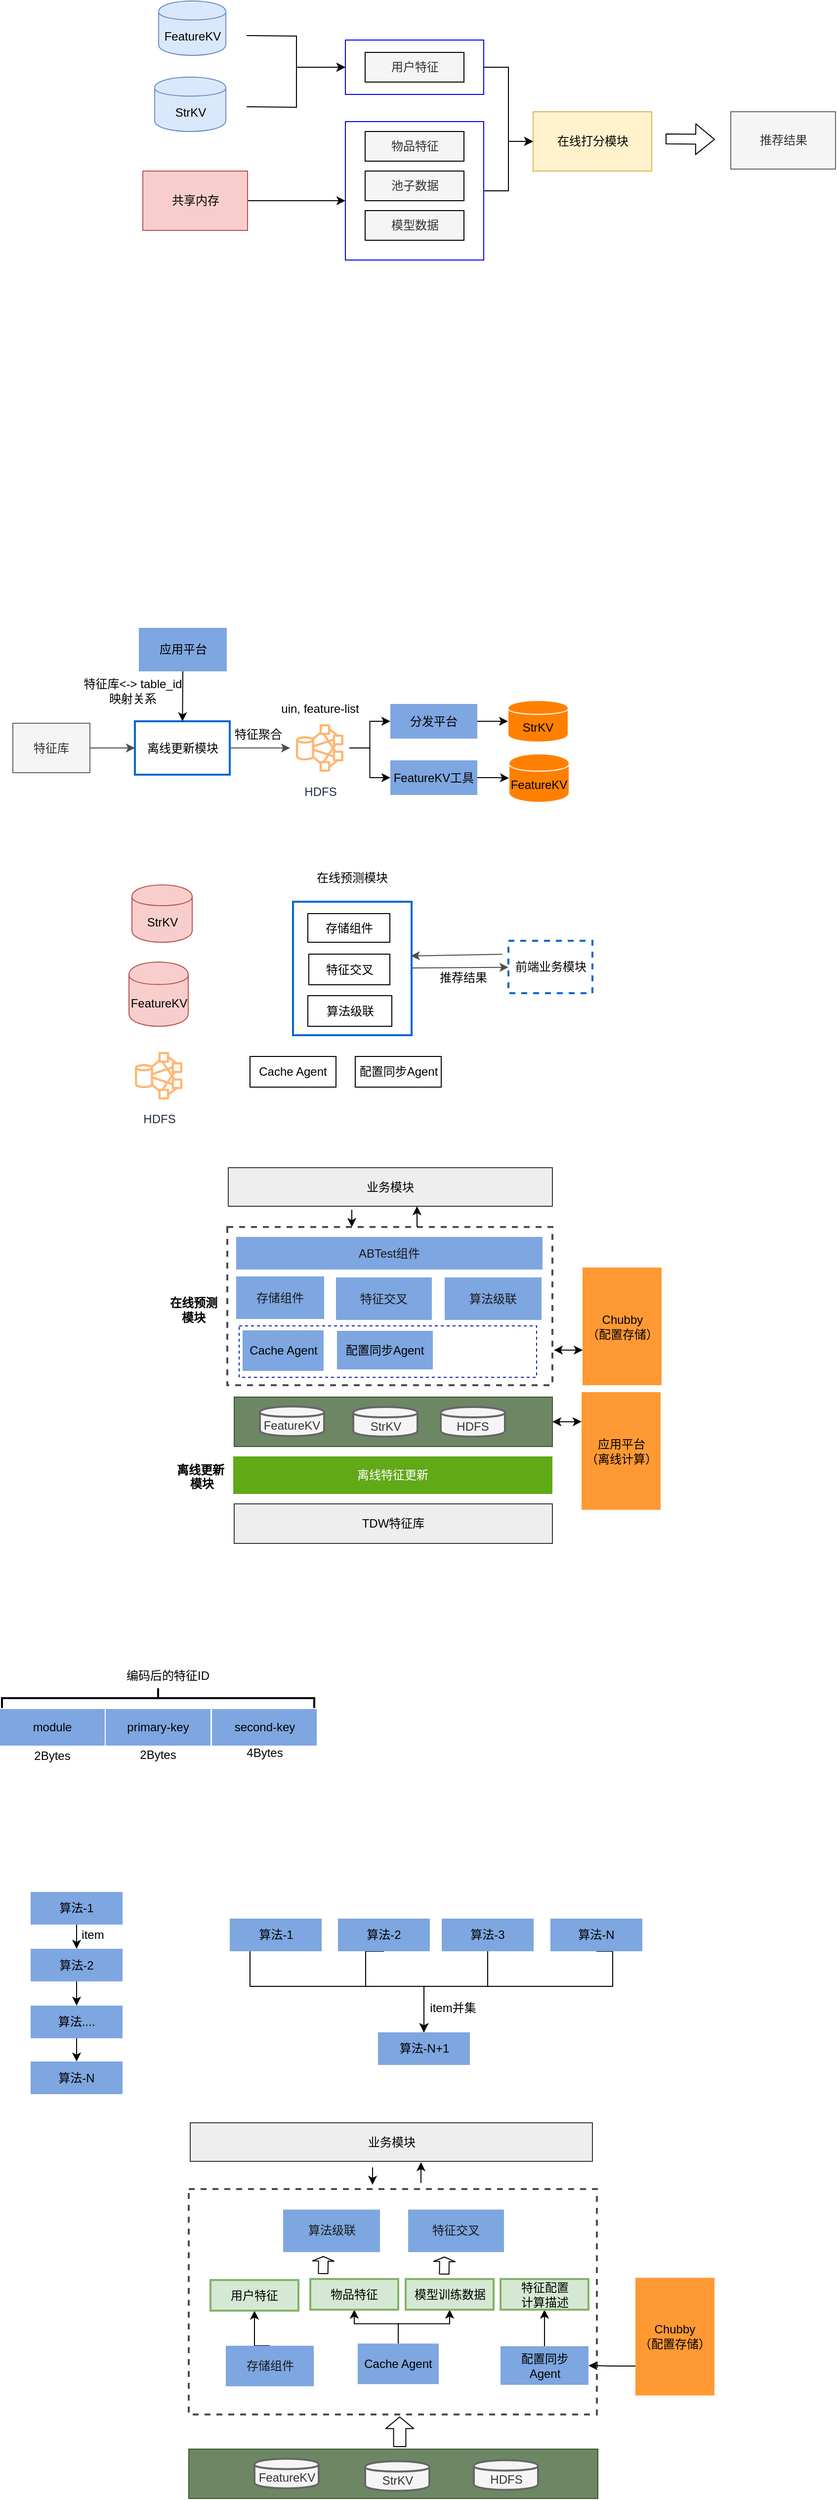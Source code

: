 <mxfile version="10.6.0" type="github"><diagram id="fkKOYURBRGU0O-KYmAww" name="Page-1"><mxGraphModel dx="910" dy="333" grid="0" gridSize="10" guides="1" tooltips="1" connect="1" arrows="1" fold="1" page="1" pageScale="1" pageWidth="827" pageHeight="1169" math="0" shadow="0"><root><mxCell id="0"/><mxCell id="1" parent="0"/><mxCell id="wicH6CSJivnfy9QZkRJA-67" value="" style="rounded=0;whiteSpace=wrap;html=1;strokeColor=#666666;strokeWidth=1;fillColor=#f5f5f5;dashed=1;fontColor=#333333;" vertex="1" parent="1"><mxGeometry x="524" y="1434.5" width="318" height="50" as="geometry"/></mxCell><mxCell id="wicH6CSJivnfy9QZkRJA-59" value="" style="rounded=0;whiteSpace=wrap;html=1;strokeColor=#4D4D4D;fillColor=#ffffff;dashed=1;strokeWidth=2;" vertex="1" parent="1"><mxGeometry x="521" y="1330" width="329" height="160" as="geometry"/></mxCell><mxCell id="wicH6CSJivnfy9QZkRJA-1" style="edgeStyle=orthogonalEdgeStyle;rounded=0;orthogonalLoop=1;jettySize=auto;html=1;exitX=1;exitY=0.5;exitDx=0;exitDy=0;entryX=0;entryY=0.5;entryDx=0;entryDy=0;" edge="1" parent="1" target="wicH6CSJivnfy9QZkRJA-4"><mxGeometry relative="1" as="geometry"><mxPoint x="540.5" y="125" as="sourcePoint"/></mxGeometry></mxCell><mxCell id="wicH6CSJivnfy9QZkRJA-2" style="edgeStyle=orthogonalEdgeStyle;rounded=0;orthogonalLoop=1;jettySize=auto;html=1;exitX=1;exitY=0.5;exitDx=0;exitDy=0;entryX=0;entryY=0.5;entryDx=0;entryDy=0;" edge="1" parent="1" target="wicH6CSJivnfy9QZkRJA-4"><mxGeometry relative="1" as="geometry"><mxPoint x="640.5" y="172" as="targetPoint"/><mxPoint x="540.5" y="197" as="sourcePoint"/></mxGeometry></mxCell><mxCell id="wicH6CSJivnfy9QZkRJA-3" style="edgeStyle=orthogonalEdgeStyle;rounded=0;orthogonalLoop=1;jettySize=auto;html=1;exitX=1;exitY=0.5;exitDx=0;exitDy=0;entryX=0;entryY=0.5;entryDx=0;entryDy=0;" edge="1" parent="1" source="wicH6CSJivnfy9QZkRJA-4" target="wicH6CSJivnfy9QZkRJA-13"><mxGeometry relative="1" as="geometry"/></mxCell><mxCell id="wicH6CSJivnfy9QZkRJA-4" value="" style="rounded=0;whiteSpace=wrap;html=1;labelBorderColor=#3399FF;strokeColor=#0000FF;" vertex="1" parent="1"><mxGeometry x="640.5" y="129.5" width="140" height="55" as="geometry"/></mxCell><mxCell id="wicH6CSJivnfy9QZkRJA-5" style="edgeStyle=orthogonalEdgeStyle;rounded=0;orthogonalLoop=1;jettySize=auto;html=1;exitX=1;exitY=0.5;exitDx=0;exitDy=0;entryX=0;entryY=0.5;entryDx=0;entryDy=0;" edge="1" parent="1" source="wicH6CSJivnfy9QZkRJA-6" target="wicH6CSJivnfy9QZkRJA-13"><mxGeometry relative="1" as="geometry"/></mxCell><mxCell id="wicH6CSJivnfy9QZkRJA-6" value="" style="rounded=0;whiteSpace=wrap;html=1;strokeColor=#0000FF;" vertex="1" parent="1"><mxGeometry x="640.5" y="212" width="140" height="140" as="geometry"/></mxCell><mxCell id="wicH6CSJivnfy9QZkRJA-7" value="物品特征" style="rounded=0;whiteSpace=wrap;html=1;fillColor=#f5f5f5;strokeColor=#000000;fontColor=#333333;" vertex="1" parent="1"><mxGeometry x="660.5" y="222" width="100" height="30" as="geometry"/></mxCell><mxCell id="wicH6CSJivnfy9QZkRJA-8" value="池子数据" style="rounded=0;whiteSpace=wrap;html=1;fillColor=#f5f5f5;strokeColor=#000000;fontColor=#333333;" vertex="1" parent="1"><mxGeometry x="660.5" y="262" width="100" height="30" as="geometry"/></mxCell><mxCell id="wicH6CSJivnfy9QZkRJA-9" value="模型数据" style="rounded=0;whiteSpace=wrap;html=1;fillColor=#f5f5f5;strokeColor=#000000;fontColor=#333333;" vertex="1" parent="1"><mxGeometry x="660.5" y="302" width="100" height="30" as="geometry"/></mxCell><mxCell id="wicH6CSJivnfy9QZkRJA-10" value="用户特征" style="rounded=0;whiteSpace=wrap;html=1;fillColor=#f5f5f5;strokeColor=#000000;fontColor=#333333;" vertex="1" parent="1"><mxGeometry x="660.5" y="142" width="100" height="30" as="geometry"/></mxCell><mxCell id="wicH6CSJivnfy9QZkRJA-11" style="edgeStyle=orthogonalEdgeStyle;rounded=0;orthogonalLoop=1;jettySize=auto;html=1;exitX=1;exitY=0.5;exitDx=0;exitDy=0;entryX=0;entryY=0.571;entryDx=0;entryDy=0;entryPerimeter=0;" edge="1" parent="1" source="wicH6CSJivnfy9QZkRJA-12" target="wicH6CSJivnfy9QZkRJA-6"><mxGeometry relative="1" as="geometry"/></mxCell><mxCell id="wicH6CSJivnfy9QZkRJA-12" value="共享内存" style="rounded=0;whiteSpace=wrap;html=1;fillColor=#f8cecc;strokeColor=#b85450;" vertex="1" parent="1"><mxGeometry x="435.5" y="262" width="106" height="60" as="geometry"/></mxCell><mxCell id="wicH6CSJivnfy9QZkRJA-13" value="在线打分模块" style="rounded=0;whiteSpace=wrap;html=1;fillColor=#fff2cc;strokeColor=#d6b656;" vertex="1" parent="1"><mxGeometry x="830.5" y="202" width="120" height="60" as="geometry"/></mxCell><mxCell id="wicH6CSJivnfy9QZkRJA-14" value="" style="shape=flexArrow;endArrow=classic;html=1;" edge="1" parent="1"><mxGeometry width="50" height="50" relative="1" as="geometry"><mxPoint x="964.5" y="229.5" as="sourcePoint"/><mxPoint x="1014.5" y="230" as="targetPoint"/></mxGeometry></mxCell><mxCell id="wicH6CSJivnfy9QZkRJA-15" value="推荐结果" style="rounded=0;whiteSpace=wrap;html=1;fillColor=#f5f5f5;strokeColor=#666666;fontColor=#333333;" vertex="1" parent="1"><mxGeometry x="1030.5" y="202" width="106" height="58" as="geometry"/></mxCell><mxCell id="wicH6CSJivnfy9QZkRJA-16" value="FeatureKV" style="shape=cylinder;whiteSpace=wrap;html=1;boundedLbl=1;backgroundOutline=1;fillColor=#dae8fc;strokeColor=#6c8ebf;" vertex="1" parent="1"><mxGeometry x="451.5" y="90" width="68" height="55" as="geometry"/></mxCell><mxCell id="wicH6CSJivnfy9QZkRJA-17" value="StrKV" style="shape=cylinder;whiteSpace=wrap;html=1;boundedLbl=1;backgroundOutline=1;fillColor=#dae8fc;strokeColor=#6c8ebf;" vertex="1" parent="1"><mxGeometry x="447.5" y="167" width="72" height="55" as="geometry"/></mxCell><mxCell id="wicH6CSJivnfy9QZkRJA-18" value="" style="edgeStyle=orthogonalEdgeStyle;rounded=0;orthogonalLoop=1;jettySize=auto;html=1;strokeColor=#4D4D4D;" edge="1" parent="1" source="wicH6CSJivnfy9QZkRJA-19" target="wicH6CSJivnfy9QZkRJA-21"><mxGeometry relative="1" as="geometry"/></mxCell><mxCell id="wicH6CSJivnfy9QZkRJA-19" value="特征库" style="rounded=0;whiteSpace=wrap;html=1;strokeColor=#666666;fillColor=#f5f5f5;fontColor=#333333;" vertex="1" parent="1"><mxGeometry x="304" y="820.5" width="78" height="50" as="geometry"/></mxCell><mxCell id="wicH6CSJivnfy9QZkRJA-20" value="" style="edgeStyle=orthogonalEdgeStyle;rounded=0;orthogonalLoop=1;jettySize=auto;html=1;strokeColor=#4D4D4D;" edge="1" parent="1" source="wicH6CSJivnfy9QZkRJA-21" target="wicH6CSJivnfy9QZkRJA-26"><mxGeometry relative="1" as="geometry"/></mxCell><mxCell id="wicH6CSJivnfy9QZkRJA-21" value="离线更新模块" style="rounded=0;whiteSpace=wrap;html=1;strokeColor=#0066CC;strokeWidth=2;" vertex="1" parent="1"><mxGeometry x="427.5" y="818.5" width="96" height="54" as="geometry"/></mxCell><mxCell id="wicH6CSJivnfy9QZkRJA-22" value="StrKV" style="shape=cylinder;whiteSpace=wrap;html=1;boundedLbl=1;backgroundOutline=1;strokeColor=#FFFFFF;fillColor=#FF8000;" vertex="1" parent="1"><mxGeometry x="805" y="797.5" width="61" height="42" as="geometry"/></mxCell><mxCell id="wicH6CSJivnfy9QZkRJA-23" value="FeatureKV" style="shape=cylinder;whiteSpace=wrap;html=1;boundedLbl=1;backgroundOutline=1;strokeColor=#FFFFFF;fillColor=#FF8000;" vertex="1" parent="1"><mxGeometry x="806" y="851.5" width="61" height="49" as="geometry"/></mxCell><mxCell id="wicH6CSJivnfy9QZkRJA-95" style="edgeStyle=orthogonalEdgeStyle;rounded=0;orthogonalLoop=1;jettySize=auto;html=1;entryX=0;entryY=0.5;entryDx=0;entryDy=0;startArrow=none;startFill=0;" edge="1" parent="1" source="wicH6CSJivnfy9QZkRJA-26" target="wicH6CSJivnfy9QZkRJA-93"><mxGeometry relative="1" as="geometry"/></mxCell><mxCell id="wicH6CSJivnfy9QZkRJA-96" style="edgeStyle=orthogonalEdgeStyle;rounded=0;orthogonalLoop=1;jettySize=auto;html=1;entryX=0;entryY=0.5;entryDx=0;entryDy=0;startArrow=none;startFill=0;" edge="1" parent="1" source="wicH6CSJivnfy9QZkRJA-26" target="wicH6CSJivnfy9QZkRJA-94"><mxGeometry relative="1" as="geometry"/></mxCell><mxCell id="wicH6CSJivnfy9QZkRJA-26" value="HDFS&lt;br&gt;" style="outlineConnect=0;fontColor=#232F3E;gradientColor=none;strokeColor=#FFB570;fillColor=#ffffff;dashed=0;verticalLabelPosition=bottom;verticalAlign=top;align=center;html=1;fontSize=12;fontStyle=0;aspect=fixed;shape=mxgraph.aws4.resourceIcon;resIcon=mxgraph.aws4.hdfs_cluster;" vertex="1" parent="1"><mxGeometry x="584.5" y="815.5" width="60" height="60" as="geometry"/></mxCell><mxCell id="wicH6CSJivnfy9QZkRJA-27" value="uin, feature-list&lt;br&gt;" style="text;html=1;strokeColor=none;fillColor=none;align=center;verticalAlign=middle;whiteSpace=wrap;rounded=0;" vertex="1" parent="1"><mxGeometry x="555.5" y="795.5" width="118" height="20" as="geometry"/></mxCell><mxCell id="wicH6CSJivnfy9QZkRJA-28" value="特征聚合" style="text;html=1;strokeColor=none;fillColor=none;align=center;verticalAlign=middle;whiteSpace=wrap;rounded=0;" vertex="1" parent="1"><mxGeometry x="525.5" y="822" width="53" height="20" as="geometry"/></mxCell><mxCell id="wicH6CSJivnfy9QZkRJA-29" value="StrKV" style="shape=cylinder;whiteSpace=wrap;html=1;boundedLbl=1;backgroundOutline=1;strokeColor=#b85450;fillColor=#f8cecc;" vertex="1" parent="1"><mxGeometry x="424.5" y="984" width="61" height="58" as="geometry"/></mxCell><mxCell id="wicH6CSJivnfy9QZkRJA-30" value="FeatureKV" style="shape=cylinder;whiteSpace=wrap;html=1;boundedLbl=1;backgroundOutline=1;strokeColor=#b85450;fillColor=#f8cecc;" vertex="1" parent="1"><mxGeometry x="421.5" y="1062" width="60" height="65" as="geometry"/></mxCell><mxCell id="wicH6CSJivnfy9QZkRJA-31" value="" style="edgeStyle=none;rounded=0;orthogonalLoop=1;jettySize=auto;html=1;startArrow=none;startFill=0;strokeColor=#4D4D4D;" edge="1" parent="1" source="wicH6CSJivnfy9QZkRJA-32" target="wicH6CSJivnfy9QZkRJA-37"><mxGeometry relative="1" as="geometry"/></mxCell><mxCell id="wicH6CSJivnfy9QZkRJA-32" value="" style="rounded=0;whiteSpace=wrap;html=1;strokeColor=#0066CC;strokeWidth=2;" vertex="1" parent="1"><mxGeometry x="587.5" y="1001" width="120" height="135" as="geometry"/></mxCell><mxCell id="wicH6CSJivnfy9QZkRJA-33" value="Cache Agent" style="rounded=0;whiteSpace=wrap;html=1;strokeColor=#000000;" vertex="1" parent="1"><mxGeometry x="544" y="1157.5" width="87" height="31" as="geometry"/></mxCell><mxCell id="wicH6CSJivnfy9QZkRJA-34" value="存储组件" style="rounded=0;whiteSpace=wrap;html=1;strokeColor=#000000;" vertex="1" parent="1"><mxGeometry x="602.5" y="1013" width="83" height="29" as="geometry"/></mxCell><mxCell id="wicH6CSJivnfy9QZkRJA-35" value="在线预测模块" style="text;html=1;strokeColor=none;fillColor=none;align=center;verticalAlign=middle;whiteSpace=wrap;rounded=0;" vertex="1" parent="1"><mxGeometry x="610" y="967" width="75" height="20" as="geometry"/></mxCell><mxCell id="wicH6CSJivnfy9QZkRJA-36" style="edgeStyle=none;rounded=0;orthogonalLoop=1;jettySize=auto;html=1;exitX=0;exitY=0.25;exitDx=0;exitDy=0;entryX=0.994;entryY=0.406;entryDx=0;entryDy=0;entryPerimeter=0;startArrow=none;startFill=0;strokeColor=#4D4D4D;" edge="1" parent="1" target="wicH6CSJivnfy9QZkRJA-32"><mxGeometry relative="1" as="geometry"><mxPoint x="799.333" y="1054.167" as="sourcePoint"/><mxPoint x="733.5" y="1054.167" as="targetPoint"/></mxGeometry></mxCell><mxCell id="wicH6CSJivnfy9QZkRJA-37" value="前端业务模块" style="rounded=0;whiteSpace=wrap;html=1;strokeColor=#0066CC;strokeWidth=2;dashed=1;gradientColor=none;" vertex="1" parent="1"><mxGeometry x="805.5" y="1040.5" width="85" height="53" as="geometry"/></mxCell><mxCell id="wicH6CSJivnfy9QZkRJA-38" value="配置同步Agent" style="rounded=0;whiteSpace=wrap;html=1;strokeColor=#000000;" vertex="1" parent="1"><mxGeometry x="650.5" y="1157.5" width="87" height="31" as="geometry"/></mxCell><mxCell id="wicH6CSJivnfy9QZkRJA-39" value="推荐结果" style="text;html=1;strokeColor=none;fillColor=none;align=center;verticalAlign=middle;whiteSpace=wrap;rounded=0;dashed=1;" vertex="1" parent="1"><mxGeometry x="734.5" y="1068" width="50" height="20" as="geometry"/></mxCell><mxCell id="wicH6CSJivnfy9QZkRJA-40" value="特征交叉" style="rounded=0;whiteSpace=wrap;html=1;strokeColor=#000000;" vertex="1" parent="1"><mxGeometry x="603.5" y="1054" width="82" height="31" as="geometry"/></mxCell><mxCell id="wicH6CSJivnfy9QZkRJA-41" value="算法级联" style="rounded=0;whiteSpace=wrap;html=1;strokeColor=#000000;" vertex="1" parent="1"><mxGeometry x="602.5" y="1096" width="85" height="31" as="geometry"/></mxCell><mxCell id="wicH6CSJivnfy9QZkRJA-42" value="HDFS&lt;br&gt;" style="outlineConnect=0;fontColor=#232F3E;gradientColor=none;strokeColor=#FFB570;fillColor=#ffffff;dashed=0;verticalLabelPosition=bottom;verticalAlign=top;align=center;html=1;fontSize=12;fontStyle=0;aspect=fixed;shape=mxgraph.aws4.resourceIcon;resIcon=mxgraph.aws4.hdfs_cluster;" vertex="1" parent="1"><mxGeometry x="421.5" y="1147" width="60" height="60" as="geometry"/></mxCell><mxCell id="wicH6CSJivnfy9QZkRJA-43" value="业务模块" style="rounded=0;whiteSpace=wrap;html=1;strokeColor=#36393d;fillColor=#eeeeee;" vertex="1" parent="1"><mxGeometry x="522" y="1270" width="328" height="39" as="geometry"/></mxCell><mxCell id="wicH6CSJivnfy9QZkRJA-44" value="&lt;font color=&quot;#1a1a1a&quot;&gt;ABTest组件&lt;/font&gt;" style="rounded=0;whiteSpace=wrap;html=1;strokeColor=none;fillColor=#7EA6E0;fontColor=#ffffff;" vertex="1" parent="1"><mxGeometry x="530" y="1340" width="310" height="33" as="geometry"/></mxCell><mxCell id="wicH6CSJivnfy9QZkRJA-47" value="&lt;font color=&quot;#1a1a1a&quot;&gt;存储组件&lt;/font&gt;" style="rounded=0;whiteSpace=wrap;html=1;strokeColor=none;fillColor=#7EA6E0;fontColor=#ffffff;" vertex="1" parent="1"><mxGeometry x="530" y="1380" width="89" height="43" as="geometry"/></mxCell><mxCell id="wicH6CSJivnfy9QZkRJA-50" value="&lt;font color=&quot;#1a1a1a&quot;&gt;特征交叉&lt;/font&gt;" style="rounded=0;whiteSpace=wrap;html=1;strokeColor=none;fillColor=#7EA6E0;fontColor=#ffffff;" vertex="1" parent="1"><mxGeometry x="631" y="1381" width="97" height="43" as="geometry"/></mxCell><mxCell id="wicH6CSJivnfy9QZkRJA-51" value="&lt;font color=&quot;#1a1a1a&quot;&gt;算法级联&lt;/font&gt;" style="rounded=0;whiteSpace=wrap;html=1;strokeColor=none;fillColor=#7EA6E0;fontColor=#ffffff;" vertex="1" parent="1"><mxGeometry x="741" y="1381" width="98" height="43" as="geometry"/></mxCell><mxCell id="wicH6CSJivnfy9QZkRJA-53" value="离线特征更新" style="rounded=0;whiteSpace=wrap;html=1;strokeColor=none;fillColor=#60a917;fontColor=#ffffff;" vertex="1" parent="1"><mxGeometry x="527" y="1562" width="323" height="38" as="geometry"/></mxCell><mxCell id="wicH6CSJivnfy9QZkRJA-73" value="" style="edgeStyle=orthogonalEdgeStyle;rounded=0;orthogonalLoop=1;jettySize=auto;html=1;entryX=0;entryY=0.25;entryDx=0;entryDy=0;startArrow=classic;startFill=1;" edge="1" parent="1" source="wicH6CSJivnfy9QZkRJA-55" target="wicH6CSJivnfy9QZkRJA-68"><mxGeometry relative="1" as="geometry"/></mxCell><mxCell id="wicH6CSJivnfy9QZkRJA-55" value="" style="rounded=0;whiteSpace=wrap;html=1;strokeColor=#3A5431;fillColor=#6d8764;fontColor=#ffffff;strokeWidth=1;" vertex="1" parent="1"><mxGeometry x="528" y="1502" width="322" height="50" as="geometry"/></mxCell><mxCell id="wicH6CSJivnfy9QZkRJA-56" value="FeatureKV" style="shape=cylinder;whiteSpace=wrap;html=1;boundedLbl=1;backgroundOutline=1;strokeColor=#666666;fillColor=#f5f5f5;fontColor=#333333;strokeWidth=2;" vertex="1" parent="1"><mxGeometry x="554" y="1511.5" width="65" height="30" as="geometry"/></mxCell><mxCell id="wicH6CSJivnfy9QZkRJA-57" value="StrKV" style="shape=cylinder;whiteSpace=wrap;html=1;boundedLbl=1;backgroundOutline=1;strokeColor=#666666;fillColor=#f5f5f5;fontColor=#333333;strokeWidth=2;" vertex="1" parent="1"><mxGeometry x="648.5" y="1512" width="65" height="30" as="geometry"/></mxCell><mxCell id="wicH6CSJivnfy9QZkRJA-58" value="HDFS" style="shape=cylinder;whiteSpace=wrap;html=1;boundedLbl=1;backgroundOutline=1;strokeColor=#666666;fillColor=#f5f5f5;fontColor=#333333;strokeWidth=2;" vertex="1" parent="1"><mxGeometry x="737" y="1512" width="65" height="30" as="geometry"/></mxCell><mxCell id="wicH6CSJivnfy9QZkRJA-60" value="TDW特征库" style="rounded=0;whiteSpace=wrap;html=1;strokeColor=#36393d;fillColor=#eeeeee;" vertex="1" parent="1"><mxGeometry x="528" y="1610" width="322" height="40" as="geometry"/></mxCell><mxCell id="wicH6CSJivnfy9QZkRJA-63" value="" style="endArrow=classic;html=1;" edge="1" parent="1"><mxGeometry width="50" height="50" relative="1" as="geometry"><mxPoint x="647" y="1320" as="sourcePoint"/><mxPoint x="647" y="1330" as="targetPoint"/><Array as="points"><mxPoint x="647" y="1310"/></Array></mxGeometry></mxCell><mxCell id="wicH6CSJivnfy9QZkRJA-66" value="" style="endArrow=classic;html=1;" edge="1" parent="1"><mxGeometry width="50" height="50" relative="1" as="geometry"><mxPoint x="713" y="1330" as="sourcePoint"/><mxPoint x="713" y="1309" as="targetPoint"/></mxGeometry></mxCell><mxCell id="wicH6CSJivnfy9QZkRJA-68" value="应用平台&lt;br&gt;（离线计算）&lt;br&gt;" style="rounded=0;whiteSpace=wrap;html=1;strokeColor=none;strokeWidth=2;fillColor=#FF9933;" vertex="1" parent="1"><mxGeometry x="879.5" y="1497" width="80" height="119" as="geometry"/></mxCell><mxCell id="wicH6CSJivnfy9QZkRJA-69" value="Chubby&lt;br&gt;（配置存储）&lt;br&gt;" style="rounded=0;whiteSpace=wrap;html=1;strokeColor=none;strokeWidth=2;fillColor=#FF9933;" vertex="1" parent="1"><mxGeometry x="880.5" y="1371" width="80" height="119" as="geometry"/></mxCell><mxCell id="wicH6CSJivnfy9QZkRJA-75" value="" style="edgeStyle=orthogonalEdgeStyle;rounded=0;orthogonalLoop=1;jettySize=auto;html=1;entryX=0;entryY=0.25;entryDx=0;entryDy=0;startArrow=classic;startFill=1;" edge="1" parent="1"><mxGeometry relative="1" as="geometry"><mxPoint x="851.5" y="1454.5" as="sourcePoint"/><mxPoint x="880.667" y="1454.5" as="targetPoint"/><Array as="points"><mxPoint x="851.5" y="1454.5"/></Array></mxGeometry></mxCell><mxCell id="wicH6CSJivnfy9QZkRJA-76" value="&lt;b&gt;在线预测&lt;br&gt;模块&lt;/b&gt;" style="text;html=1;strokeColor=none;fillColor=none;align=center;verticalAlign=middle;whiteSpace=wrap;rounded=0;" vertex="1" parent="1"><mxGeometry x="460" y="1404" width="54" height="20" as="geometry"/></mxCell><mxCell id="wicH6CSJivnfy9QZkRJA-78" value="&lt;b&gt;离线更新&lt;br&gt;&amp;nbsp; &amp;nbsp; 模块&lt;/b&gt;" style="text;html=1;" vertex="1" parent="1"><mxGeometry x="468.167" y="1561.833" width="92" height="28" as="geometry"/></mxCell><mxCell id="wicH6CSJivnfy9QZkRJA-80" value="" style="rounded=0;whiteSpace=wrap;html=1;dashed=1;strokeColor=#001DBC;strokeWidth=1;fillColor=none;fontColor=#ffffff;" vertex="1" parent="1"><mxGeometry x="533" y="1430" width="301" height="52" as="geometry"/></mxCell><mxCell id="wicH6CSJivnfy9QZkRJA-52" value="配置同步Agent" style="rounded=0;whiteSpace=wrap;html=1;strokeColor=none;fillColor=#7EA6E0;" vertex="1" parent="1"><mxGeometry x="632" y="1435" width="97" height="39" as="geometry"/></mxCell><mxCell id="wicH6CSJivnfy9QZkRJA-48" value="Cache Agent" style="rounded=0;whiteSpace=wrap;html=1;strokeColor=none;fillColor=#7EA6E0;" vertex="1" parent="1"><mxGeometry x="536.5" y="1434.5" width="82" height="41" as="geometry"/></mxCell><mxCell id="wicH6CSJivnfy9QZkRJA-81" value="module" style="rounded=0;whiteSpace=wrap;html=1;dashed=1;strokeColor=none;strokeWidth=2;fillColor=#7EA6E0;" vertex="1" parent="1"><mxGeometry x="291" y="1817.5" width="106" height="37" as="geometry"/></mxCell><mxCell id="wicH6CSJivnfy9QZkRJA-82" value="primary-key" style="rounded=0;whiteSpace=wrap;html=1;dashed=1;strokeColor=none;strokeWidth=2;fillColor=#7EA6E0;" vertex="1" parent="1"><mxGeometry x="398" y="1817.5" width="106" height="37" as="geometry"/></mxCell><mxCell id="wicH6CSJivnfy9QZkRJA-83" value="second-key" style="rounded=0;whiteSpace=wrap;html=1;dashed=1;strokeColor=none;strokeWidth=2;fillColor=#7EA6E0;" vertex="1" parent="1"><mxGeometry x="505.5" y="1817.5" width="106" height="37" as="geometry"/></mxCell><mxCell id="wicH6CSJivnfy9QZkRJA-84" value="2Bytes" style="text;html=1;strokeColor=none;fillColor=none;align=center;verticalAlign=middle;whiteSpace=wrap;rounded=0;dashed=1;" vertex="1" parent="1"><mxGeometry x="324" y="1854.5" width="40" height="20" as="geometry"/></mxCell><mxCell id="wicH6CSJivnfy9QZkRJA-85" value="2Bytes" style="text;html=1;strokeColor=none;fillColor=none;align=center;verticalAlign=middle;whiteSpace=wrap;rounded=0;dashed=1;" vertex="1" parent="1"><mxGeometry x="431" y="1853.5" width="40" height="20" as="geometry"/></mxCell><mxCell id="wicH6CSJivnfy9QZkRJA-86" value="4Bytes" style="text;html=1;strokeColor=none;fillColor=none;align=center;verticalAlign=middle;whiteSpace=wrap;rounded=0;dashed=1;" vertex="1" parent="1"><mxGeometry x="538.5" y="1851.5" width="40" height="20" as="geometry"/></mxCell><mxCell id="wicH6CSJivnfy9QZkRJA-88" style="rounded=0;orthogonalLoop=1;jettySize=auto;html=1;exitX=0.5;exitY=1;exitDx=0;exitDy=0;startArrow=none;startFill=0;" edge="1" parent="1" source="wicH6CSJivnfy9QZkRJA-87" target="wicH6CSJivnfy9QZkRJA-21"><mxGeometry relative="1" as="geometry"/></mxCell><mxCell id="wicH6CSJivnfy9QZkRJA-87" value="应用平台" style="rounded=0;whiteSpace=wrap;html=1;dashed=1;strokeColor=none;strokeWidth=2;fillColor=#7EA6E0;" vertex="1" parent="1"><mxGeometry x="431.5" y="724" width="89" height="44" as="geometry"/></mxCell><mxCell id="wicH6CSJivnfy9QZkRJA-89" value="特征库&amp;lt;-&amp;gt; table_id &lt;br&gt;映射关系" style="text;html=1;strokeColor=none;fillColor=none;align=center;verticalAlign=middle;whiteSpace=wrap;rounded=0;dashed=1;" vertex="1" parent="1"><mxGeometry x="322" y="777.5" width="207" height="20" as="geometry"/></mxCell><mxCell id="wicH6CSJivnfy9QZkRJA-97" style="edgeStyle=orthogonalEdgeStyle;rounded=0;orthogonalLoop=1;jettySize=auto;html=1;exitX=1;exitY=0.5;exitDx=0;exitDy=0;startArrow=none;startFill=0;" edge="1" parent="1" source="wicH6CSJivnfy9QZkRJA-93" target="wicH6CSJivnfy9QZkRJA-22"><mxGeometry relative="1" as="geometry"/></mxCell><mxCell id="wicH6CSJivnfy9QZkRJA-93" value="分发平台" style="rounded=0;whiteSpace=wrap;html=1;dashed=1;strokeColor=none;strokeWidth=2;fillColor=#7EA6E0;" vertex="1" parent="1"><mxGeometry x="686" y="801" width="88" height="35" as="geometry"/></mxCell><mxCell id="wicH6CSJivnfy9QZkRJA-98" style="edgeStyle=orthogonalEdgeStyle;rounded=0;orthogonalLoop=1;jettySize=auto;html=1;exitX=1;exitY=0.5;exitDx=0;exitDy=0;startArrow=none;startFill=0;" edge="1" parent="1" source="wicH6CSJivnfy9QZkRJA-94" target="wicH6CSJivnfy9QZkRJA-23"><mxGeometry relative="1" as="geometry"/></mxCell><mxCell id="wicH6CSJivnfy9QZkRJA-94" value="FeatureKV工具" style="rounded=0;whiteSpace=wrap;html=1;dashed=1;strokeColor=none;strokeWidth=2;fillColor=#7EA6E0;" vertex="1" parent="1"><mxGeometry x="686" y="858" width="88" height="35" as="geometry"/></mxCell><mxCell id="wicH6CSJivnfy9QZkRJA-99" value="" style="strokeWidth=2;html=1;shape=mxgraph.flowchart.annotation_2;align=left;fillColor=#7EA6E0;rotation=90;" vertex="1" parent="1"><mxGeometry x="441" y="1648.5" width="20" height="316" as="geometry"/></mxCell><mxCell id="wicH6CSJivnfy9QZkRJA-100" value="编码后的特征ID" style="text;html=1;strokeColor=none;fillColor=none;align=center;verticalAlign=middle;whiteSpace=wrap;rounded=0;" vertex="1" parent="1"><mxGeometry x="411" y="1774" width="100" height="20" as="geometry"/></mxCell><mxCell id="wicH6CSJivnfy9QZkRJA-105" value="" style="edgeStyle=orthogonalEdgeStyle;rounded=0;orthogonalLoop=1;jettySize=auto;html=1;startArrow=none;startFill=0;" edge="1" parent="1" source="wicH6CSJivnfy9QZkRJA-103" target="wicH6CSJivnfy9QZkRJA-104"><mxGeometry relative="1" as="geometry"/></mxCell><mxCell id="wicH6CSJivnfy9QZkRJA-103" value="算法-1" style="rounded=0;whiteSpace=wrap;html=1;strokeColor=none;strokeWidth=2;fillColor=#7EA6E0;" vertex="1" parent="1"><mxGeometry x="322" y="2002.5" width="93" height="33" as="geometry"/></mxCell><mxCell id="wicH6CSJivnfy9QZkRJA-107" value="" style="edgeStyle=orthogonalEdgeStyle;rounded=0;orthogonalLoop=1;jettySize=auto;html=1;startArrow=none;startFill=0;" edge="1" parent="1" source="wicH6CSJivnfy9QZkRJA-104" target="wicH6CSJivnfy9QZkRJA-106"><mxGeometry relative="1" as="geometry"/></mxCell><mxCell id="wicH6CSJivnfy9QZkRJA-104" value="算法-2" style="rounded=0;whiteSpace=wrap;html=1;strokeColor=none;strokeWidth=2;fillColor=#7EA6E0;" vertex="1" parent="1"><mxGeometry x="322" y="2060" width="93" height="33" as="geometry"/></mxCell><mxCell id="wicH6CSJivnfy9QZkRJA-109" value="" style="edgeStyle=orthogonalEdgeStyle;rounded=0;orthogonalLoop=1;jettySize=auto;html=1;startArrow=none;startFill=0;" edge="1" parent="1" source="wicH6CSJivnfy9QZkRJA-106" target="wicH6CSJivnfy9QZkRJA-108"><mxGeometry relative="1" as="geometry"/></mxCell><mxCell id="wicH6CSJivnfy9QZkRJA-106" value="算法...." style="rounded=0;whiteSpace=wrap;html=1;strokeColor=none;strokeWidth=2;fillColor=#7EA6E0;" vertex="1" parent="1"><mxGeometry x="322" y="2117.5" width="93" height="33" as="geometry"/></mxCell><mxCell id="wicH6CSJivnfy9QZkRJA-108" value="算法-N" style="rounded=0;whiteSpace=wrap;html=1;strokeColor=none;strokeWidth=2;fillColor=#7EA6E0;" vertex="1" parent="1"><mxGeometry x="322" y="2174" width="93" height="33" as="geometry"/></mxCell><mxCell id="wicH6CSJivnfy9QZkRJA-118" value="" style="edgeStyle=orthogonalEdgeStyle;rounded=0;orthogonalLoop=1;jettySize=auto;html=1;startArrow=none;startFill=0;" edge="1" parent="1" source="wicH6CSJivnfy9QZkRJA-110" target="wicH6CSJivnfy9QZkRJA-117"><mxGeometry relative="1" as="geometry"><Array as="points"><mxPoint x="544" y="2098"/><mxPoint x="720" y="2098"/></Array></mxGeometry></mxCell><mxCell id="wicH6CSJivnfy9QZkRJA-110" value="算法-1" style="rounded=0;whiteSpace=wrap;html=1;strokeColor=none;strokeWidth=2;fillColor=#7EA6E0;" vertex="1" parent="1"><mxGeometry x="523.5" y="2029.5" width="93" height="33" as="geometry"/></mxCell><mxCell id="wicH6CSJivnfy9QZkRJA-117" value="算法-N+1" style="rounded=0;whiteSpace=wrap;html=1;strokeColor=none;strokeWidth=2;fillColor=#7EA6E0;" vertex="1" parent="1"><mxGeometry x="673.5" y="2144.5" width="93" height="33" as="geometry"/></mxCell><mxCell id="wicH6CSJivnfy9QZkRJA-119" style="edgeStyle=orthogonalEdgeStyle;rounded=0;orthogonalLoop=1;jettySize=auto;html=1;exitX=0.5;exitY=1;exitDx=0;exitDy=0;entryX=0.5;entryY=0;entryDx=0;entryDy=0;startArrow=none;startFill=0;" edge="1" parent="1" source="wicH6CSJivnfy9QZkRJA-111" target="wicH6CSJivnfy9QZkRJA-117"><mxGeometry relative="1" as="geometry"><Array as="points"><mxPoint x="661" y="2098"/><mxPoint x="720" y="2098"/></Array></mxGeometry></mxCell><mxCell id="wicH6CSJivnfy9QZkRJA-111" value="算法-2" style="rounded=0;whiteSpace=wrap;html=1;strokeColor=none;strokeWidth=2;fillColor=#7EA6E0;" vertex="1" parent="1"><mxGeometry x="633" y="2029.5" width="93" height="33" as="geometry"/></mxCell><mxCell id="wicH6CSJivnfy9QZkRJA-120" style="edgeStyle=orthogonalEdgeStyle;rounded=0;orthogonalLoop=1;jettySize=auto;html=1;exitX=0.5;exitY=1;exitDx=0;exitDy=0;entryX=0.5;entryY=0;entryDx=0;entryDy=0;startArrow=none;startFill=0;" edge="1" parent="1" source="wicH6CSJivnfy9QZkRJA-113" target="wicH6CSJivnfy9QZkRJA-117"><mxGeometry relative="1" as="geometry"><Array as="points"><mxPoint x="784" y="2098"/><mxPoint x="720" y="2098"/></Array></mxGeometry></mxCell><mxCell id="wicH6CSJivnfy9QZkRJA-113" value="算法-3" style="rounded=0;whiteSpace=wrap;html=1;strokeColor=none;strokeWidth=2;fillColor=#7EA6E0;" vertex="1" parent="1"><mxGeometry x="738" y="2029.5" width="93" height="33" as="geometry"/></mxCell><mxCell id="wicH6CSJivnfy9QZkRJA-121" style="edgeStyle=orthogonalEdgeStyle;rounded=0;orthogonalLoop=1;jettySize=auto;html=1;exitX=0.5;exitY=1;exitDx=0;exitDy=0;entryX=0.5;entryY=0;entryDx=0;entryDy=0;startArrow=none;startFill=0;" edge="1" parent="1" source="wicH6CSJivnfy9QZkRJA-115" target="wicH6CSJivnfy9QZkRJA-117"><mxGeometry relative="1" as="geometry"><Array as="points"><mxPoint x="911" y="2063"/><mxPoint x="911" y="2098"/><mxPoint x="720" y="2098"/></Array></mxGeometry></mxCell><mxCell id="wicH6CSJivnfy9QZkRJA-115" value="算法-N" style="rounded=0;whiteSpace=wrap;html=1;strokeColor=none;strokeWidth=2;fillColor=#7EA6E0;" vertex="1" parent="1"><mxGeometry x="848" y="2029.5" width="93" height="33" as="geometry"/></mxCell><mxCell id="wicH6CSJivnfy9QZkRJA-122" value="item并集" style="text;html=1;strokeColor=none;fillColor=none;align=center;verticalAlign=middle;whiteSpace=wrap;rounded=0;" vertex="1" parent="1"><mxGeometry x="717.5" y="2110" width="63" height="20" as="geometry"/></mxCell><mxCell id="wicH6CSJivnfy9QZkRJA-123" value="item" style="text;html=1;strokeColor=none;fillColor=none;align=center;verticalAlign=middle;whiteSpace=wrap;rounded=0;" vertex="1" parent="1"><mxGeometry x="365" y="2036" width="40" height="20" as="geometry"/></mxCell><mxCell id="wicH6CSJivnfy9QZkRJA-135" value="" style="rounded=0;whiteSpace=wrap;html=1;strokeColor=#4D4D4D;fillColor=#ffffff;dashed=1;strokeWidth=2;" vertex="1" parent="1"><mxGeometry x="482" y="2303" width="413" height="228" as="geometry"/></mxCell><mxCell id="wicH6CSJivnfy9QZkRJA-146" style="edgeStyle=orthogonalEdgeStyle;rounded=0;orthogonalLoop=1;jettySize=auto;html=1;exitX=0.5;exitY=0;exitDx=0;exitDy=0;entryX=0.5;entryY=1;entryDx=0;entryDy=0;startArrow=none;startFill=0;" edge="1" parent="1" source="wicH6CSJivnfy9QZkRJA-136" target="wicH6CSJivnfy9QZkRJA-144"><mxGeometry relative="1" as="geometry"/></mxCell><mxCell id="wicH6CSJivnfy9QZkRJA-136" value="&lt;font color=&quot;#1a1a1a&quot;&gt;存储组件&lt;/font&gt;" style="rounded=0;whiteSpace=wrap;html=1;strokeColor=none;fillColor=#7EA6E0;fontColor=#ffffff;" vertex="1" parent="1"><mxGeometry x="519.5" y="2461.5" width="89" height="41" as="geometry"/></mxCell><mxCell id="wicH6CSJivnfy9QZkRJA-137" value="&lt;font color=&quot;#1a1a1a&quot;&gt;特征交叉&lt;/font&gt;" style="rounded=0;whiteSpace=wrap;html=1;strokeColor=none;fillColor=#7EA6E0;fontColor=#ffffff;" vertex="1" parent="1"><mxGeometry x="704" y="2323.776" width="97" height="43" as="geometry"/></mxCell><mxCell id="wicH6CSJivnfy9QZkRJA-138" value="&lt;font color=&quot;#1a1a1a&quot;&gt;算法级联&lt;/font&gt;" style="rounded=0;whiteSpace=wrap;html=1;strokeColor=none;fillColor=#7EA6E0;fontColor=#ffffff;" vertex="1" parent="1"><mxGeometry x="577.5" y="2323.776" width="98" height="43" as="geometry"/></mxCell><mxCell id="wicH6CSJivnfy9QZkRJA-139" style="edgeStyle=orthogonalEdgeStyle;rounded=0;orthogonalLoop=1;jettySize=auto;html=1;exitX=0;exitY=0.75;exitDx=0;exitDy=0;startArrow=none;startFill=0;" edge="1" parent="1" source="wicH6CSJivnfy9QZkRJA-140" target="wicH6CSJivnfy9QZkRJA-142"><mxGeometry relative="1" as="geometry"/></mxCell><mxCell id="wicH6CSJivnfy9QZkRJA-140" value="Chubby&lt;br&gt;（配置存储）&lt;br&gt;" style="rounded=0;whiteSpace=wrap;html=1;strokeColor=none;strokeWidth=2;fillColor=#FF9933;" vertex="1" parent="1"><mxGeometry x="934" y="2392.776" width="80" height="119" as="geometry"/></mxCell><mxCell id="wicH6CSJivnfy9QZkRJA-152" style="edgeStyle=orthogonalEdgeStyle;rounded=0;orthogonalLoop=1;jettySize=auto;html=1;exitX=0.5;exitY=0;exitDx=0;exitDy=0;entryX=0.5;entryY=1;entryDx=0;entryDy=0;startArrow=none;startFill=0;" edge="1" parent="1" source="wicH6CSJivnfy9QZkRJA-142" target="wicH6CSJivnfy9QZkRJA-151"><mxGeometry relative="1" as="geometry"/></mxCell><mxCell id="wicH6CSJivnfy9QZkRJA-142" value="配置同步&lt;br&gt;Agent" style="rounded=0;whiteSpace=wrap;html=1;strokeColor=none;fillColor=#7EA6E0;" vertex="1" parent="1"><mxGeometry x="797.5" y="2462" width="89" height="39" as="geometry"/></mxCell><mxCell id="wicH6CSJivnfy9QZkRJA-149" style="edgeStyle=orthogonalEdgeStyle;rounded=0;orthogonalLoop=1;jettySize=auto;html=1;exitX=0.5;exitY=0;exitDx=0;exitDy=0;entryX=0.5;entryY=1;entryDx=0;entryDy=0;startArrow=none;startFill=0;" edge="1" parent="1" source="wicH6CSJivnfy9QZkRJA-143" target="wicH6CSJivnfy9QZkRJA-147"><mxGeometry relative="1" as="geometry"/></mxCell><mxCell id="wicH6CSJivnfy9QZkRJA-150" style="edgeStyle=orthogonalEdgeStyle;rounded=0;orthogonalLoop=1;jettySize=auto;html=1;exitX=0.5;exitY=0;exitDx=0;exitDy=0;entryX=0.5;entryY=1;entryDx=0;entryDy=0;startArrow=none;startFill=0;" edge="1" parent="1" source="wicH6CSJivnfy9QZkRJA-143" target="wicH6CSJivnfy9QZkRJA-148"><mxGeometry relative="1" as="geometry"/></mxCell><mxCell id="wicH6CSJivnfy9QZkRJA-143" value="Cache Agent" style="rounded=0;whiteSpace=wrap;html=1;strokeColor=none;fillColor=#7EA6E0;" vertex="1" parent="1"><mxGeometry x="653" y="2459.276" width="82" height="41" as="geometry"/></mxCell><mxCell id="wicH6CSJivnfy9QZkRJA-144" value="用户特征" style="rounded=0;whiteSpace=wrap;html=1;strokeColor=#82b366;strokeWidth=2;fillColor=#d5e8d4;" vertex="1" parent="1"><mxGeometry x="504" y="2395" width="89" height="31" as="geometry"/></mxCell><mxCell id="wicH6CSJivnfy9QZkRJA-147" value="物品特征" style="rounded=0;whiteSpace=wrap;html=1;strokeColor=#82b366;strokeWidth=2;fillColor=#d5e8d4;" vertex="1" parent="1"><mxGeometry x="605" y="2394" width="89" height="31" as="geometry"/></mxCell><mxCell id="wicH6CSJivnfy9QZkRJA-148" value="模型训练数据" style="rounded=0;whiteSpace=wrap;html=1;strokeColor=#82b366;strokeWidth=2;fillColor=#d5e8d4;" vertex="1" parent="1"><mxGeometry x="701.5" y="2394" width="89" height="31" as="geometry"/></mxCell><mxCell id="wicH6CSJivnfy9QZkRJA-151" value="特征配置&lt;br&gt;计算描述&lt;br&gt;" style="rounded=0;whiteSpace=wrap;html=1;strokeColor=#82b366;strokeWidth=2;fillColor=#d5e8d4;" vertex="1" parent="1"><mxGeometry x="797.5" y="2394" width="89" height="31" as="geometry"/></mxCell><mxCell id="wicH6CSJivnfy9QZkRJA-153" value="" style="shape=flexArrow;endArrow=classic;html=1;entryX=0.324;entryY=1.093;entryDx=0;entryDy=0;entryPerimeter=0;endWidth=11.034;endSize=1.172;width=9.655;" edge="1" parent="1"><mxGeometry width="50" height="50" relative="1" as="geometry"><mxPoint x="618" y="2389" as="sourcePoint"/><mxPoint x="618.276" y="2370.759" as="targetPoint"/></mxGeometry></mxCell><mxCell id="wicH6CSJivnfy9QZkRJA-154" value="" style="shape=flexArrow;endArrow=classic;html=1;entryX=0.324;entryY=1.093;entryDx=0;entryDy=0;entryPerimeter=0;endWidth=11.034;endSize=1.172;width=9.655;" edge="1" parent="1"><mxGeometry width="50" height="50" relative="1" as="geometry"><mxPoint x="740.5" y="2389.5" as="sourcePoint"/><mxPoint x="740.776" y="2371.259" as="targetPoint"/></mxGeometry></mxCell><mxCell id="wicH6CSJivnfy9QZkRJA-155" value="业务模块" style="rounded=0;whiteSpace=wrap;html=1;strokeColor=#36393d;fillColor=#eeeeee;" vertex="1" parent="1"><mxGeometry x="483.5" y="2236" width="407" height="39" as="geometry"/></mxCell><mxCell id="wicH6CSJivnfy9QZkRJA-161" value="" style="endArrow=classic;html=1;" edge="1" parent="1"><mxGeometry width="50" height="50" relative="1" as="geometry"><mxPoint x="668" y="2288.638" as="sourcePoint"/><mxPoint x="668" y="2298.638" as="targetPoint"/><Array as="points"><mxPoint x="668" y="2278.638"/></Array></mxGeometry></mxCell><mxCell id="wicH6CSJivnfy9QZkRJA-162" value="" style="endArrow=classic;html=1;" edge="1" parent="1"><mxGeometry width="50" height="50" relative="1" as="geometry"><mxPoint x="717" y="2296.879" as="sourcePoint"/><mxPoint x="717" y="2275.879" as="targetPoint"/></mxGeometry></mxCell><mxCell id="wicH6CSJivnfy9QZkRJA-163" value="" style="rounded=0;whiteSpace=wrap;html=1;strokeColor=#3A5431;fillColor=#6d8764;fontColor=#ffffff;strokeWidth=1;" vertex="1" parent="1"><mxGeometry x="482" y="2566" width="414" height="50" as="geometry"/></mxCell><mxCell id="wicH6CSJivnfy9QZkRJA-164" value="FeatureKV" style="shape=cylinder;whiteSpace=wrap;html=1;boundedLbl=1;backgroundOutline=1;strokeColor=#666666;fillColor=#f5f5f5;fontColor=#333333;strokeWidth=2;" vertex="1" parent="1"><mxGeometry x="548.5" y="2575.759" width="65" height="30" as="geometry"/></mxCell><mxCell id="wicH6CSJivnfy9QZkRJA-165" value="StrKV" style="shape=cylinder;whiteSpace=wrap;html=1;boundedLbl=1;backgroundOutline=1;strokeColor=#666666;fillColor=#f5f5f5;fontColor=#333333;strokeWidth=2;" vertex="1" parent="1"><mxGeometry x="660.5" y="2578.259" width="65" height="30" as="geometry"/></mxCell><mxCell id="wicH6CSJivnfy9QZkRJA-166" value="HDFS" style="shape=cylinder;whiteSpace=wrap;html=1;boundedLbl=1;backgroundOutline=1;strokeColor=#666666;fillColor=#f5f5f5;fontColor=#333333;strokeWidth=2;" vertex="1" parent="1"><mxGeometry x="770.5" y="2577.259" width="65" height="30" as="geometry"/></mxCell><mxCell id="wicH6CSJivnfy9QZkRJA-167" value="" style="shape=flexArrow;endArrow=classic;html=1;width=12.414;endSize=3.6;endWidth=14.887;" edge="1" parent="1"><mxGeometry width="50" height="50" relative="1" as="geometry"><mxPoint x="695.5" y="2564" as="sourcePoint"/><mxPoint x="695.5" y="2533" as="targetPoint"/></mxGeometry></mxCell></root></mxGraphModel></diagram></mxfile>